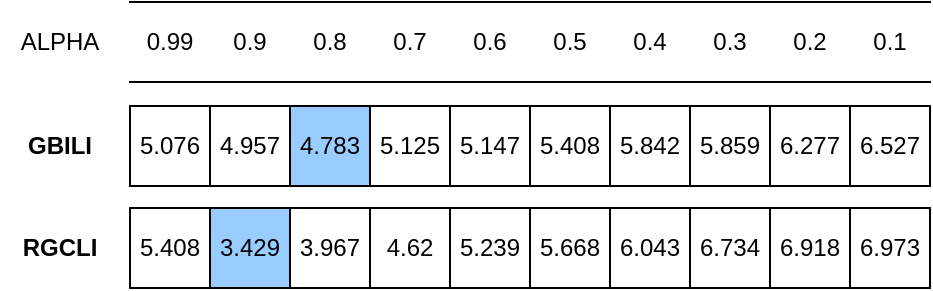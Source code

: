 <mxfile version="24.7.1" type="device">
  <diagram name="Página-1" id="rOXiIKOnutBr9yMxYUH3">
    <mxGraphModel dx="989" dy="501" grid="0" gridSize="10" guides="1" tooltips="1" connect="1" arrows="1" fold="1" page="1" pageScale="1" pageWidth="827" pageHeight="1169" math="0" shadow="0">
      <root>
        <mxCell id="0" />
        <mxCell id="1" parent="0" />
        <mxCell id="Sy5_y6XKi8NtpMm0pZh8-56" value="" style="group;imageWidth=24;rotation=-90;" parent="1" vertex="1" connectable="0">
          <mxGeometry x="474" y="241" width="40" height="400" as="geometry" />
        </mxCell>
        <mxCell id="Sy5_y6XKi8NtpMm0pZh8-37" value="5.076" style="whiteSpace=wrap;html=1;aspect=fixed;strokeColor=#000000;rotation=0;imageAspect=1;" parent="Sy5_y6XKi8NtpMm0pZh8-56" vertex="1">
          <mxGeometry x="-180" y="180" width="40" height="40" as="geometry" />
        </mxCell>
        <mxCell id="Sy5_y6XKi8NtpMm0pZh8-38" value="4.957" style="whiteSpace=wrap;html=1;aspect=fixed;fillColor=#FFFFFF;strokeColor=#000000;rotation=0;" parent="Sy5_y6XKi8NtpMm0pZh8-56" vertex="1">
          <mxGeometry x="-140" y="180" width="40" height="40" as="geometry" />
        </mxCell>
        <mxCell id="Sy5_y6XKi8NtpMm0pZh8-39" value="4.783" style="whiteSpace=wrap;html=1;aspect=fixed;strokeColor=#000000;rotation=0;fillColor=#99CCFF;" parent="Sy5_y6XKi8NtpMm0pZh8-56" vertex="1">
          <mxGeometry x="-100" y="180" width="40" height="40" as="geometry" />
        </mxCell>
        <mxCell id="Sy5_y6XKi8NtpMm0pZh8-40" value="5.125" style="whiteSpace=wrap;html=1;aspect=fixed;strokeColor=#000000;rotation=0;" parent="Sy5_y6XKi8NtpMm0pZh8-56" vertex="1">
          <mxGeometry x="-60" y="180" width="40" height="40" as="geometry" />
        </mxCell>
        <mxCell id="Sy5_y6XKi8NtpMm0pZh8-41" value="5.147" style="whiteSpace=wrap;html=1;aspect=fixed;strokeColor=#000000;rotation=0;" parent="Sy5_y6XKi8NtpMm0pZh8-56" vertex="1">
          <mxGeometry x="-20" y="180" width="40" height="40" as="geometry" />
        </mxCell>
        <mxCell id="Sy5_y6XKi8NtpMm0pZh8-42" value="5.408" style="whiteSpace=wrap;html=1;aspect=fixed;strokeColor=#000000;rotation=0;" parent="Sy5_y6XKi8NtpMm0pZh8-56" vertex="1">
          <mxGeometry x="20" y="180" width="40" height="40" as="geometry" />
        </mxCell>
        <mxCell id="Sy5_y6XKi8NtpMm0pZh8-43" value="5.842" style="whiteSpace=wrap;html=1;aspect=fixed;strokeColor=#000000;rotation=0;" parent="Sy5_y6XKi8NtpMm0pZh8-56" vertex="1">
          <mxGeometry x="60" y="180" width="40" height="40" as="geometry" />
        </mxCell>
        <mxCell id="Sy5_y6XKi8NtpMm0pZh8-44" value="5.859" style="whiteSpace=wrap;html=1;aspect=fixed;strokeColor=#000000;rotation=0;" parent="Sy5_y6XKi8NtpMm0pZh8-56" vertex="1">
          <mxGeometry x="100" y="180" width="40" height="40" as="geometry" />
        </mxCell>
        <mxCell id="Sy5_y6XKi8NtpMm0pZh8-45" value="6.277" style="whiteSpace=wrap;html=1;aspect=fixed;strokeColor=#000000;rotation=0;" parent="Sy5_y6XKi8NtpMm0pZh8-56" vertex="1">
          <mxGeometry x="140" y="180" width="40" height="40" as="geometry" />
        </mxCell>
        <mxCell id="Sy5_y6XKi8NtpMm0pZh8-46" value="6.527" style="whiteSpace=wrap;html=1;aspect=fixed;strokeColor=#000000;rotation=0;" parent="Sy5_y6XKi8NtpMm0pZh8-56" vertex="1">
          <mxGeometry x="180" y="180" width="40" height="40" as="geometry" />
        </mxCell>
        <mxCell id="Sy5_y6XKi8NtpMm0pZh8-57" value="" style="group;rotation=-90;" parent="1" vertex="1" connectable="0">
          <mxGeometry x="474" y="292" width="40" height="400" as="geometry" />
        </mxCell>
        <mxCell id="Sy5_y6XKi8NtpMm0pZh8-58" value="5.408" style="whiteSpace=wrap;html=1;aspect=fixed;strokeColor=#000000;rotation=0;" parent="Sy5_y6XKi8NtpMm0pZh8-57" vertex="1">
          <mxGeometry x="-180" y="180" width="40" height="40" as="geometry" />
        </mxCell>
        <mxCell id="Sy5_y6XKi8NtpMm0pZh8-59" value="3.429" style="whiteSpace=wrap;html=1;aspect=fixed;fillColor=#99CCFF;strokeColor=#000000;rotation=0;" parent="Sy5_y6XKi8NtpMm0pZh8-57" vertex="1">
          <mxGeometry x="-140" y="180" width="40" height="40" as="geometry" />
        </mxCell>
        <mxCell id="Sy5_y6XKi8NtpMm0pZh8-60" value="3.967" style="whiteSpace=wrap;html=1;aspect=fixed;strokeColor=#000000;rotation=0;" parent="Sy5_y6XKi8NtpMm0pZh8-57" vertex="1">
          <mxGeometry x="-100" y="180" width="40" height="40" as="geometry" />
        </mxCell>
        <mxCell id="Sy5_y6XKi8NtpMm0pZh8-61" value="4.62" style="whiteSpace=wrap;html=1;aspect=fixed;strokeColor=#000000;rotation=0;" parent="Sy5_y6XKi8NtpMm0pZh8-57" vertex="1">
          <mxGeometry x="-60" y="180" width="40" height="40" as="geometry" />
        </mxCell>
        <mxCell id="Sy5_y6XKi8NtpMm0pZh8-62" value="5.239" style="whiteSpace=wrap;html=1;aspect=fixed;strokeColor=#000000;rotation=0;" parent="Sy5_y6XKi8NtpMm0pZh8-57" vertex="1">
          <mxGeometry x="-20" y="180" width="40" height="40" as="geometry" />
        </mxCell>
        <mxCell id="Sy5_y6XKi8NtpMm0pZh8-63" value="5.668" style="whiteSpace=wrap;html=1;aspect=fixed;strokeColor=#000000;rotation=0;" parent="Sy5_y6XKi8NtpMm0pZh8-57" vertex="1">
          <mxGeometry x="20" y="180" width="40" height="40" as="geometry" />
        </mxCell>
        <mxCell id="Sy5_y6XKi8NtpMm0pZh8-64" value="6.043" style="whiteSpace=wrap;html=1;aspect=fixed;strokeColor=#000000;rotation=0;" parent="Sy5_y6XKi8NtpMm0pZh8-57" vertex="1">
          <mxGeometry x="60" y="180" width="40" height="40" as="geometry" />
        </mxCell>
        <mxCell id="Sy5_y6XKi8NtpMm0pZh8-65" value="6.734" style="whiteSpace=wrap;html=1;aspect=fixed;strokeColor=#000000;rotation=0;" parent="Sy5_y6XKi8NtpMm0pZh8-57" vertex="1">
          <mxGeometry x="100" y="180" width="40" height="40" as="geometry" />
        </mxCell>
        <mxCell id="Sy5_y6XKi8NtpMm0pZh8-66" value="6.918" style="whiteSpace=wrap;html=1;aspect=fixed;strokeColor=#000000;rotation=0;" parent="Sy5_y6XKi8NtpMm0pZh8-57" vertex="1">
          <mxGeometry x="140" y="180" width="40" height="40" as="geometry" />
        </mxCell>
        <mxCell id="Sy5_y6XKi8NtpMm0pZh8-67" value="6.973" style="whiteSpace=wrap;html=1;aspect=fixed;strokeColor=#000000;rotation=0;" parent="Sy5_y6XKi8NtpMm0pZh8-57" vertex="1">
          <mxGeometry x="180" y="180" width="40" height="40" as="geometry" />
        </mxCell>
        <mxCell id="Sy5_y6XKi8NtpMm0pZh8-90" value="&lt;b&gt;GBILI&lt;/b&gt;" style="text;html=1;align=center;verticalAlign=middle;whiteSpace=wrap;rounded=0;" parent="1" vertex="1">
          <mxGeometry x="229" y="426" width="60" height="30" as="geometry" />
        </mxCell>
        <mxCell id="Sy5_y6XKi8NtpMm0pZh8-102" value="&lt;b&gt;RGCLI&lt;/b&gt;" style="text;html=1;align=center;verticalAlign=middle;whiteSpace=wrap;rounded=0;" parent="1" vertex="1">
          <mxGeometry x="229" y="477" width="60" height="30" as="geometry" />
        </mxCell>
        <mxCell id="Sy5_y6XKi8NtpMm0pZh8-107" value="0.99" style="shape=partialRectangle;whiteSpace=wrap;html=1;left=0;right=0;fillColor=none;" parent="1" vertex="1">
          <mxGeometry x="294" y="369" width="40" height="40" as="geometry" />
        </mxCell>
        <mxCell id="Sy5_y6XKi8NtpMm0pZh8-110" value="0.9" style="shape=partialRectangle;whiteSpace=wrap;html=1;left=0;right=0;fillColor=none;" parent="1" vertex="1">
          <mxGeometry x="334" y="369" width="40" height="40" as="geometry" />
        </mxCell>
        <mxCell id="Sy5_y6XKi8NtpMm0pZh8-112" value="0.8" style="shape=partialRectangle;whiteSpace=wrap;html=1;left=0;right=0;fillColor=none;" parent="1" vertex="1">
          <mxGeometry x="374" y="369" width="40" height="40" as="geometry" />
        </mxCell>
        <mxCell id="Sy5_y6XKi8NtpMm0pZh8-113" value="0.7" style="shape=partialRectangle;whiteSpace=wrap;html=1;left=0;right=0;fillColor=none;" parent="1" vertex="1">
          <mxGeometry x="414" y="369" width="40" height="40" as="geometry" />
        </mxCell>
        <mxCell id="Sy5_y6XKi8NtpMm0pZh8-114" value="0.6" style="shape=partialRectangle;whiteSpace=wrap;html=1;left=0;right=0;fillColor=none;" parent="1" vertex="1">
          <mxGeometry x="454" y="369" width="40" height="40" as="geometry" />
        </mxCell>
        <mxCell id="Sy5_y6XKi8NtpMm0pZh8-115" value="0.5" style="shape=partialRectangle;whiteSpace=wrap;html=1;left=0;right=0;fillColor=none;" parent="1" vertex="1">
          <mxGeometry x="494" y="369" width="40" height="40" as="geometry" />
        </mxCell>
        <mxCell id="Sy5_y6XKi8NtpMm0pZh8-116" value="0.4" style="shape=partialRectangle;whiteSpace=wrap;html=1;left=0;right=0;fillColor=none;" parent="1" vertex="1">
          <mxGeometry x="534" y="369" width="40" height="40" as="geometry" />
        </mxCell>
        <mxCell id="Sy5_y6XKi8NtpMm0pZh8-117" value="0.3" style="shape=partialRectangle;whiteSpace=wrap;html=1;left=0;right=0;fillColor=none;" parent="1" vertex="1">
          <mxGeometry x="574" y="369" width="40" height="40" as="geometry" />
        </mxCell>
        <mxCell id="Sy5_y6XKi8NtpMm0pZh8-118" value="0.2" style="shape=partialRectangle;whiteSpace=wrap;html=1;left=0;right=0;fillColor=none;" parent="1" vertex="1">
          <mxGeometry x="614" y="369" width="40" height="40" as="geometry" />
        </mxCell>
        <mxCell id="Sy5_y6XKi8NtpMm0pZh8-119" value="0.1" style="shape=partialRectangle;whiteSpace=wrap;html=1;left=0;right=0;fillColor=none;" parent="1" vertex="1">
          <mxGeometry x="654" y="369" width="40" height="40" as="geometry" />
        </mxCell>
        <mxCell id="Sy5_y6XKi8NtpMm0pZh8-121" value="ALPHA" style="text;html=1;align=center;verticalAlign=middle;whiteSpace=wrap;rounded=0;" parent="1" vertex="1">
          <mxGeometry x="229" y="374" width="60" height="30" as="geometry" />
        </mxCell>
      </root>
    </mxGraphModel>
  </diagram>
</mxfile>
